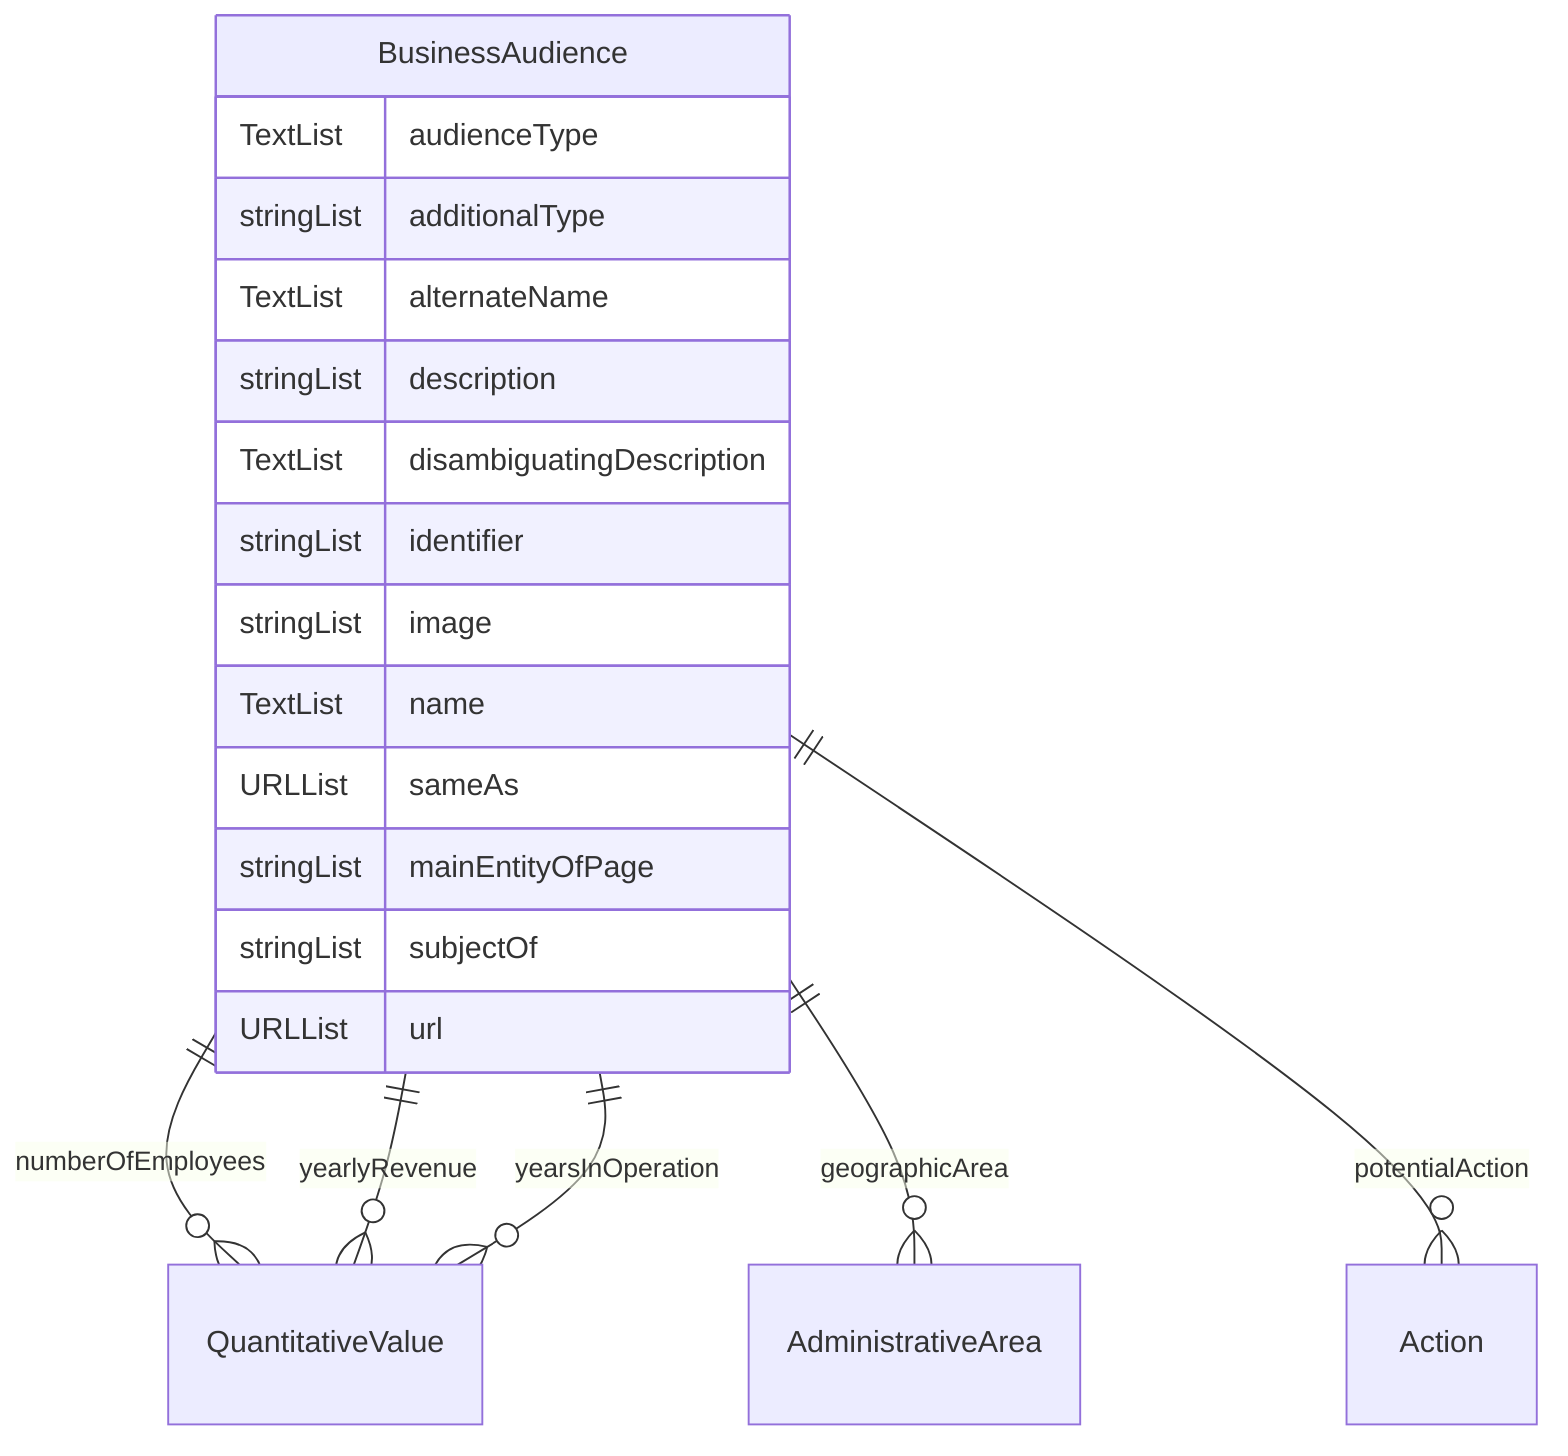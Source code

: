 erDiagram
BusinessAudience {
    TextList audienceType  
    stringList additionalType  
    TextList alternateName  
    stringList description  
    TextList disambiguatingDescription  
    stringList identifier  
    stringList image  
    TextList name  
    URLList sameAs  
    stringList mainEntityOfPage  
    stringList subjectOf  
    URLList url  
}

BusinessAudience ||--}o QuantitativeValue : "numberOfEmployees"
BusinessAudience ||--}o QuantitativeValue : "yearlyRevenue"
BusinessAudience ||--}o QuantitativeValue : "yearsInOperation"
BusinessAudience ||--}o AdministrativeArea : "geographicArea"
BusinessAudience ||--}o Action : "potentialAction"